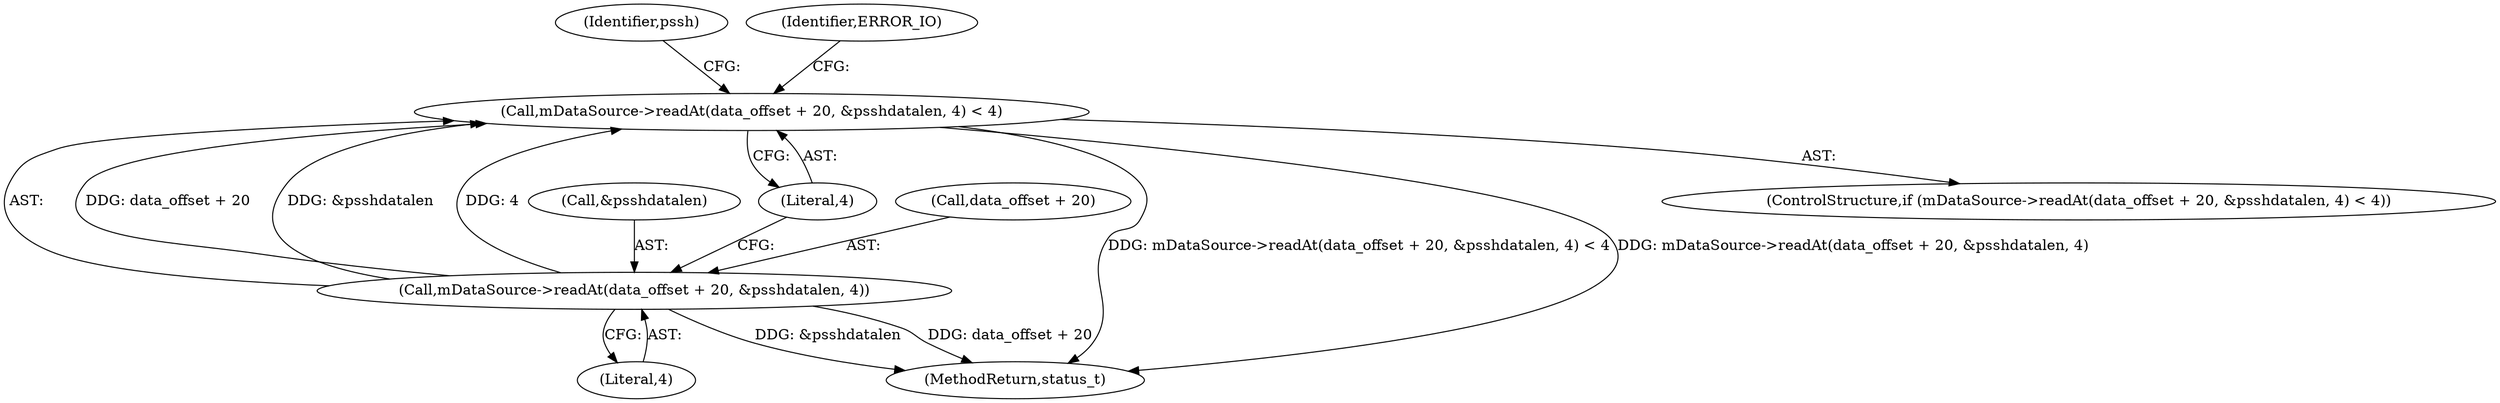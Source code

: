 digraph "0_Android_e7142a0703bc93f75e213e96ebc19000022afed9@API" {
"1001069" [label="(Call,mDataSource->readAt(data_offset + 20, &psshdatalen, 4) < 4)"];
"1001070" [label="(Call,mDataSource->readAt(data_offset + 20, &psshdatalen, 4))"];
"1001074" [label="(Call,&psshdatalen)"];
"1001070" [label="(Call,mDataSource->readAt(data_offset + 20, &psshdatalen, 4))"];
"1001083" [label="(Identifier,pssh)"];
"1001077" [label="(Literal,4)"];
"1001076" [label="(Literal,4)"];
"1001069" [label="(Call,mDataSource->readAt(data_offset + 20, &psshdatalen, 4) < 4)"];
"1001080" [label="(Identifier,ERROR_IO)"];
"1003275" [label="(MethodReturn,status_t)"];
"1001071" [label="(Call,data_offset + 20)"];
"1001068" [label="(ControlStructure,if (mDataSource->readAt(data_offset + 20, &psshdatalen, 4) < 4))"];
"1001069" -> "1001068"  [label="AST: "];
"1001069" -> "1001077"  [label="CFG: "];
"1001070" -> "1001069"  [label="AST: "];
"1001077" -> "1001069"  [label="AST: "];
"1001080" -> "1001069"  [label="CFG: "];
"1001083" -> "1001069"  [label="CFG: "];
"1001069" -> "1003275"  [label="DDG: mDataSource->readAt(data_offset + 20, &psshdatalen, 4) < 4"];
"1001069" -> "1003275"  [label="DDG: mDataSource->readAt(data_offset + 20, &psshdatalen, 4)"];
"1001070" -> "1001069"  [label="DDG: data_offset + 20"];
"1001070" -> "1001069"  [label="DDG: &psshdatalen"];
"1001070" -> "1001069"  [label="DDG: 4"];
"1001070" -> "1001076"  [label="CFG: "];
"1001071" -> "1001070"  [label="AST: "];
"1001074" -> "1001070"  [label="AST: "];
"1001076" -> "1001070"  [label="AST: "];
"1001077" -> "1001070"  [label="CFG: "];
"1001070" -> "1003275"  [label="DDG: &psshdatalen"];
"1001070" -> "1003275"  [label="DDG: data_offset + 20"];
}
